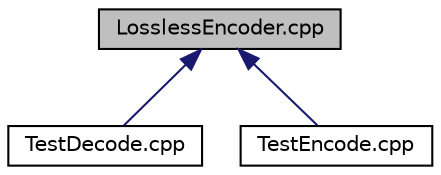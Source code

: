 digraph "LosslessEncoder.cpp"
{
 // LATEX_PDF_SIZE
  edge [fontname="Helvetica",fontsize="10",labelfontname="Helvetica",labelfontsize="10"];
  node [fontname="Helvetica",fontsize="10",shape=record];
  Node1 [label="LosslessEncoder.cpp",height=0.2,width=0.4,color="black", fillcolor="grey75", style="filled", fontcolor="black",tooltip="Class to encode and decode videos."];
  Node1 -> Node2 [dir="back",color="midnightblue",fontsize="10",style="solid",fontname="Helvetica"];
  Node2 [label="TestDecode.cpp",height=0.2,width=0.4,color="black", fillcolor="white", style="filled",URL="$TestDecode_8cpp.html",tooltip="Decode a video by passing the file it was encoded to."];
  Node1 -> Node3 [dir="back",color="midnightblue",fontsize="10",style="solid",fontname="Helvetica"];
  Node3 [label="TestEncode.cpp",height=0.2,width=0.4,color="black", fillcolor="white", style="filled",URL="$TestEncode_8cpp.html",tooltip="Encode a video file by passing by order : The video file to encode, the type of predictive encoding y..."];
}
